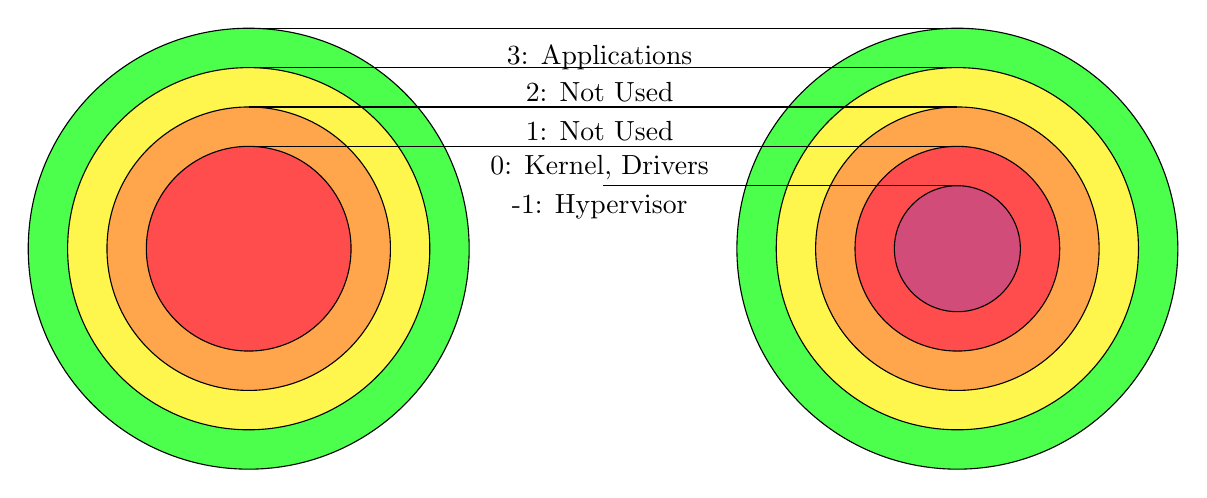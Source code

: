 \begin{tikzpicture}[
rednode/.style={circle, draw=red!60, fill=red!30, very thick, minimum size=5mm, text width=2cm, text centered},
bluenode/.style={rectangle, draw=black!60, fill=blue!20, very thick, minimum size=5mm, text width=2cm, text centered},]
  
  	\filldraw[fill=green!70, draw=black] (0, 0) circle (2.8cm);
  	\filldraw[fill=yellow!70, draw=black] (0, 0) circle (2.3cm);
	\filldraw[fill=orange!70, draw=black] (0, 0) circle (1.8cm);
	\filldraw[fill=red!70, draw=black] (0, 0) circle (1.3cm);


  	\filldraw[fill=green!70, draw=black] (9, 0) circle (2.8cm);
	\filldraw[fill=yellow!70, draw=black] (9, 0) circle (2.3cm);
	\filldraw[fill=orange!70, draw=black] (9, 0) circle (1.8cm);
	\filldraw[fill=red!70, draw=black] (9, 0) circle (1.3cm);
	\filldraw[fill=purple!70, draw=black] (9, 0) circle (0.8cm);
	
	\draw[black, -] (0, 2.8) -- (9, 2.8);
	\draw[black, -] (0, 2.3) -- (9, 2.3);
	\draw[black, -] (0, 1.8) -- (9, 1.8);
	\draw[black, -] (0, 1.3) -- (9, 1.3);
	\draw[black, -] (4.5, 0.8) -- (9, 0.8);

	\node (rect) [rectangle, minimum width=30mm, minimum height=4mm, anchor= south west,label={[anchor=south]south:3: Applications}] at (2.95, 2.15) {};
	\node (rect) [rectangle, minimum width=30mm, minimum height=4mm, anchor= south west,label={[anchor=south]south:2: Not Used}] at (2.95, 1.75) {};
	\node (rect) [rectangle, minimum width=30mm, minimum height=4mm, anchor= south west,label={[anchor=south]south:1: Not Used}] at (2.95, 1.25) {};
	\node (rect) [rectangle, minimum width=30mm, minimum height=4mm, anchor= south west,label={[anchor=south]south:0: Kernel, Drivers}] at (2.95, 0.75) {};	
	\node (rect) [rectangle, minimum width=30mm, minimum height=4mm, anchor= south west,label={[anchor=south]south:-1: Hypervisor}] at (2.95, 0.25) {};	
		
\end{tikzpicture}